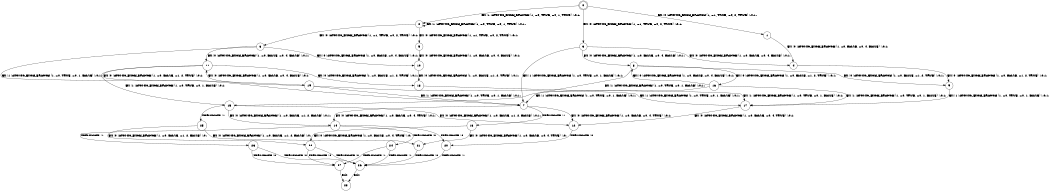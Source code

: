 digraph BCG {
size = "7, 10.5";
center = TRUE;
node [shape = circle];
0 [peripheries = 2];
0 -> 1 [label = "EX !0 !ATOMIC_EXCH_BRANCH (1, +1, TRUE, +0, 2, TRUE) !:0:1:"];
0 -> 2 [label = "EX !1 !ATOMIC_EXCH_BRANCH (1, +0, TRUE, +0, 1, TRUE) !:0:1:"];
0 -> 3 [label = "EX !0 !ATOMIC_EXCH_BRANCH (1, +1, TRUE, +0, 2, TRUE) !:0:1:"];
1 -> 4 [label = "EX !0 !ATOMIC_EXCH_BRANCH (1, +0, FALSE, +0, 4, FALSE) !:0:1:"];
2 -> 5 [label = "EX !0 !ATOMIC_EXCH_BRANCH (1, +1, TRUE, +0, 2, TRUE) !:0:1:"];
2 -> 6 [label = "EX !0 !ATOMIC_EXCH_BRANCH (1, +1, TRUE, +0, 2, TRUE) !:0:1:"];
2 -> 2 [label = "EX !1 !ATOMIC_EXCH_BRANCH (1, +0, TRUE, +0, 1, TRUE) !:0:1:"];
3 -> 4 [label = "EX !0 !ATOMIC_EXCH_BRANCH (1, +0, FALSE, +0, 4, FALSE) !:0:1:"];
3 -> 7 [label = "EX !1 !ATOMIC_EXCH_BRANCH (1, +0, TRUE, +0, 1, FALSE) !:0:1:"];
3 -> 8 [label = "EX !0 !ATOMIC_EXCH_BRANCH (1, +0, FALSE, +0, 4, FALSE) !:0:1:"];
4 -> 9 [label = "EX !0 !ATOMIC_EXCH_BRANCH (1, +0, FALSE, +1, 2, TRUE) !:0:1:"];
5 -> 10 [label = "EX !0 !ATOMIC_EXCH_BRANCH (1, +0, FALSE, +0, 4, FALSE) !:0:1:"];
6 -> 10 [label = "EX !0 !ATOMIC_EXCH_BRANCH (1, +0, FALSE, +0, 4, FALSE) !:0:1:"];
6 -> 7 [label = "EX !1 !ATOMIC_EXCH_BRANCH (1, +0, TRUE, +0, 1, FALSE) !:0:1:"];
6 -> 11 [label = "EX !0 !ATOMIC_EXCH_BRANCH (1, +0, FALSE, +0, 4, FALSE) !:0:1:"];
7 -> 12 [label = "EX !0 !ATOMIC_EXCH_BRANCH (1, +0, FALSE, +0, 4, TRUE) !:0:1:"];
7 -> 13 [label = "TERMINATE !1"];
7 -> 14 [label = "EX !0 !ATOMIC_EXCH_BRANCH (1, +0, FALSE, +0, 4, TRUE) !:0:1:"];
8 -> 9 [label = "EX !0 !ATOMIC_EXCH_BRANCH (1, +0, FALSE, +1, 2, TRUE) !:0:1:"];
8 -> 15 [label = "EX !1 !ATOMIC_EXCH_BRANCH (1, +0, TRUE, +0, 1, FALSE) !:0:1:"];
8 -> 16 [label = "EX !0 !ATOMIC_EXCH_BRANCH (1, +0, FALSE, +1, 2, TRUE) !:0:1:"];
9 -> 17 [label = "EX !1 !ATOMIC_EXCH_BRANCH (1, +0, TRUE, +0, 1, FALSE) !:0:1:"];
10 -> 18 [label = "EX !0 !ATOMIC_EXCH_BRANCH (1, +0, FALSE, +1, 2, TRUE) !:0:1:"];
11 -> 18 [label = "EX !0 !ATOMIC_EXCH_BRANCH (1, +0, FALSE, +1, 2, TRUE) !:0:1:"];
11 -> 15 [label = "EX !1 !ATOMIC_EXCH_BRANCH (1, +0, TRUE, +0, 1, FALSE) !:0:1:"];
11 -> 19 [label = "EX !0 !ATOMIC_EXCH_BRANCH (1, +0, FALSE, +1, 2, TRUE) !:0:1:"];
12 -> 20 [label = "TERMINATE !0"];
13 -> 21 [label = "EX !0 !ATOMIC_EXCH_BRANCH (1, +0, FALSE, +0, 4, TRUE) !:0:"];
13 -> 22 [label = "EX !0 !ATOMIC_EXCH_BRANCH (1, +0, FALSE, +0, 4, TRUE) !:0:"];
14 -> 20 [label = "TERMINATE !0"];
14 -> 23 [label = "TERMINATE !1"];
14 -> 24 [label = "TERMINATE !0"];
15 -> 12 [label = "EX !0 !ATOMIC_EXCH_BRANCH (1, +0, FALSE, +1, 2, FALSE) !:0:1:"];
15 -> 25 [label = "TERMINATE !1"];
15 -> 14 [label = "EX !0 !ATOMIC_EXCH_BRANCH (1, +0, FALSE, +1, 2, FALSE) !:0:1:"];
16 -> 17 [label = "EX !1 !ATOMIC_EXCH_BRANCH (1, +0, TRUE, +0, 1, FALSE) !:0:1:"];
16 -> 7 [label = "EX !1 !ATOMIC_EXCH_BRANCH (1, +0, TRUE, +0, 1, FALSE) !:0:1:"];
16 -> 8 [label = "EX !0 !ATOMIC_EXCH_BRANCH (1, +0, FALSE, +0, 4, FALSE) !:0:1:"];
17 -> 12 [label = "EX !0 !ATOMIC_EXCH_BRANCH (1, +0, FALSE, +0, 4, TRUE) !:0:1:"];
18 -> 17 [label = "EX !1 !ATOMIC_EXCH_BRANCH (1, +0, TRUE, +0, 1, FALSE) !:0:1:"];
19 -> 17 [label = "EX !1 !ATOMIC_EXCH_BRANCH (1, +0, TRUE, +0, 1, FALSE) !:0:1:"];
19 -> 7 [label = "EX !1 !ATOMIC_EXCH_BRANCH (1, +0, TRUE, +0, 1, FALSE) !:0:1:"];
19 -> 11 [label = "EX !0 !ATOMIC_EXCH_BRANCH (1, +0, FALSE, +0, 4, FALSE) !:0:1:"];
20 -> 26 [label = "TERMINATE !1"];
21 -> 26 [label = "TERMINATE !0"];
22 -> 26 [label = "TERMINATE !0"];
22 -> 27 [label = "TERMINATE !0"];
23 -> 26 [label = "TERMINATE !0"];
23 -> 27 [label = "TERMINATE !0"];
24 -> 26 [label = "TERMINATE !1"];
24 -> 27 [label = "TERMINATE !1"];
25 -> 21 [label = "EX !0 !ATOMIC_EXCH_BRANCH (1, +0, FALSE, +1, 2, FALSE) !:0:"];
25 -> 22 [label = "EX !0 !ATOMIC_EXCH_BRANCH (1, +0, FALSE, +1, 2, FALSE) !:0:"];
26 -> 28 [label = "exit"];
27 -> 28 [label = "exit"];
}
